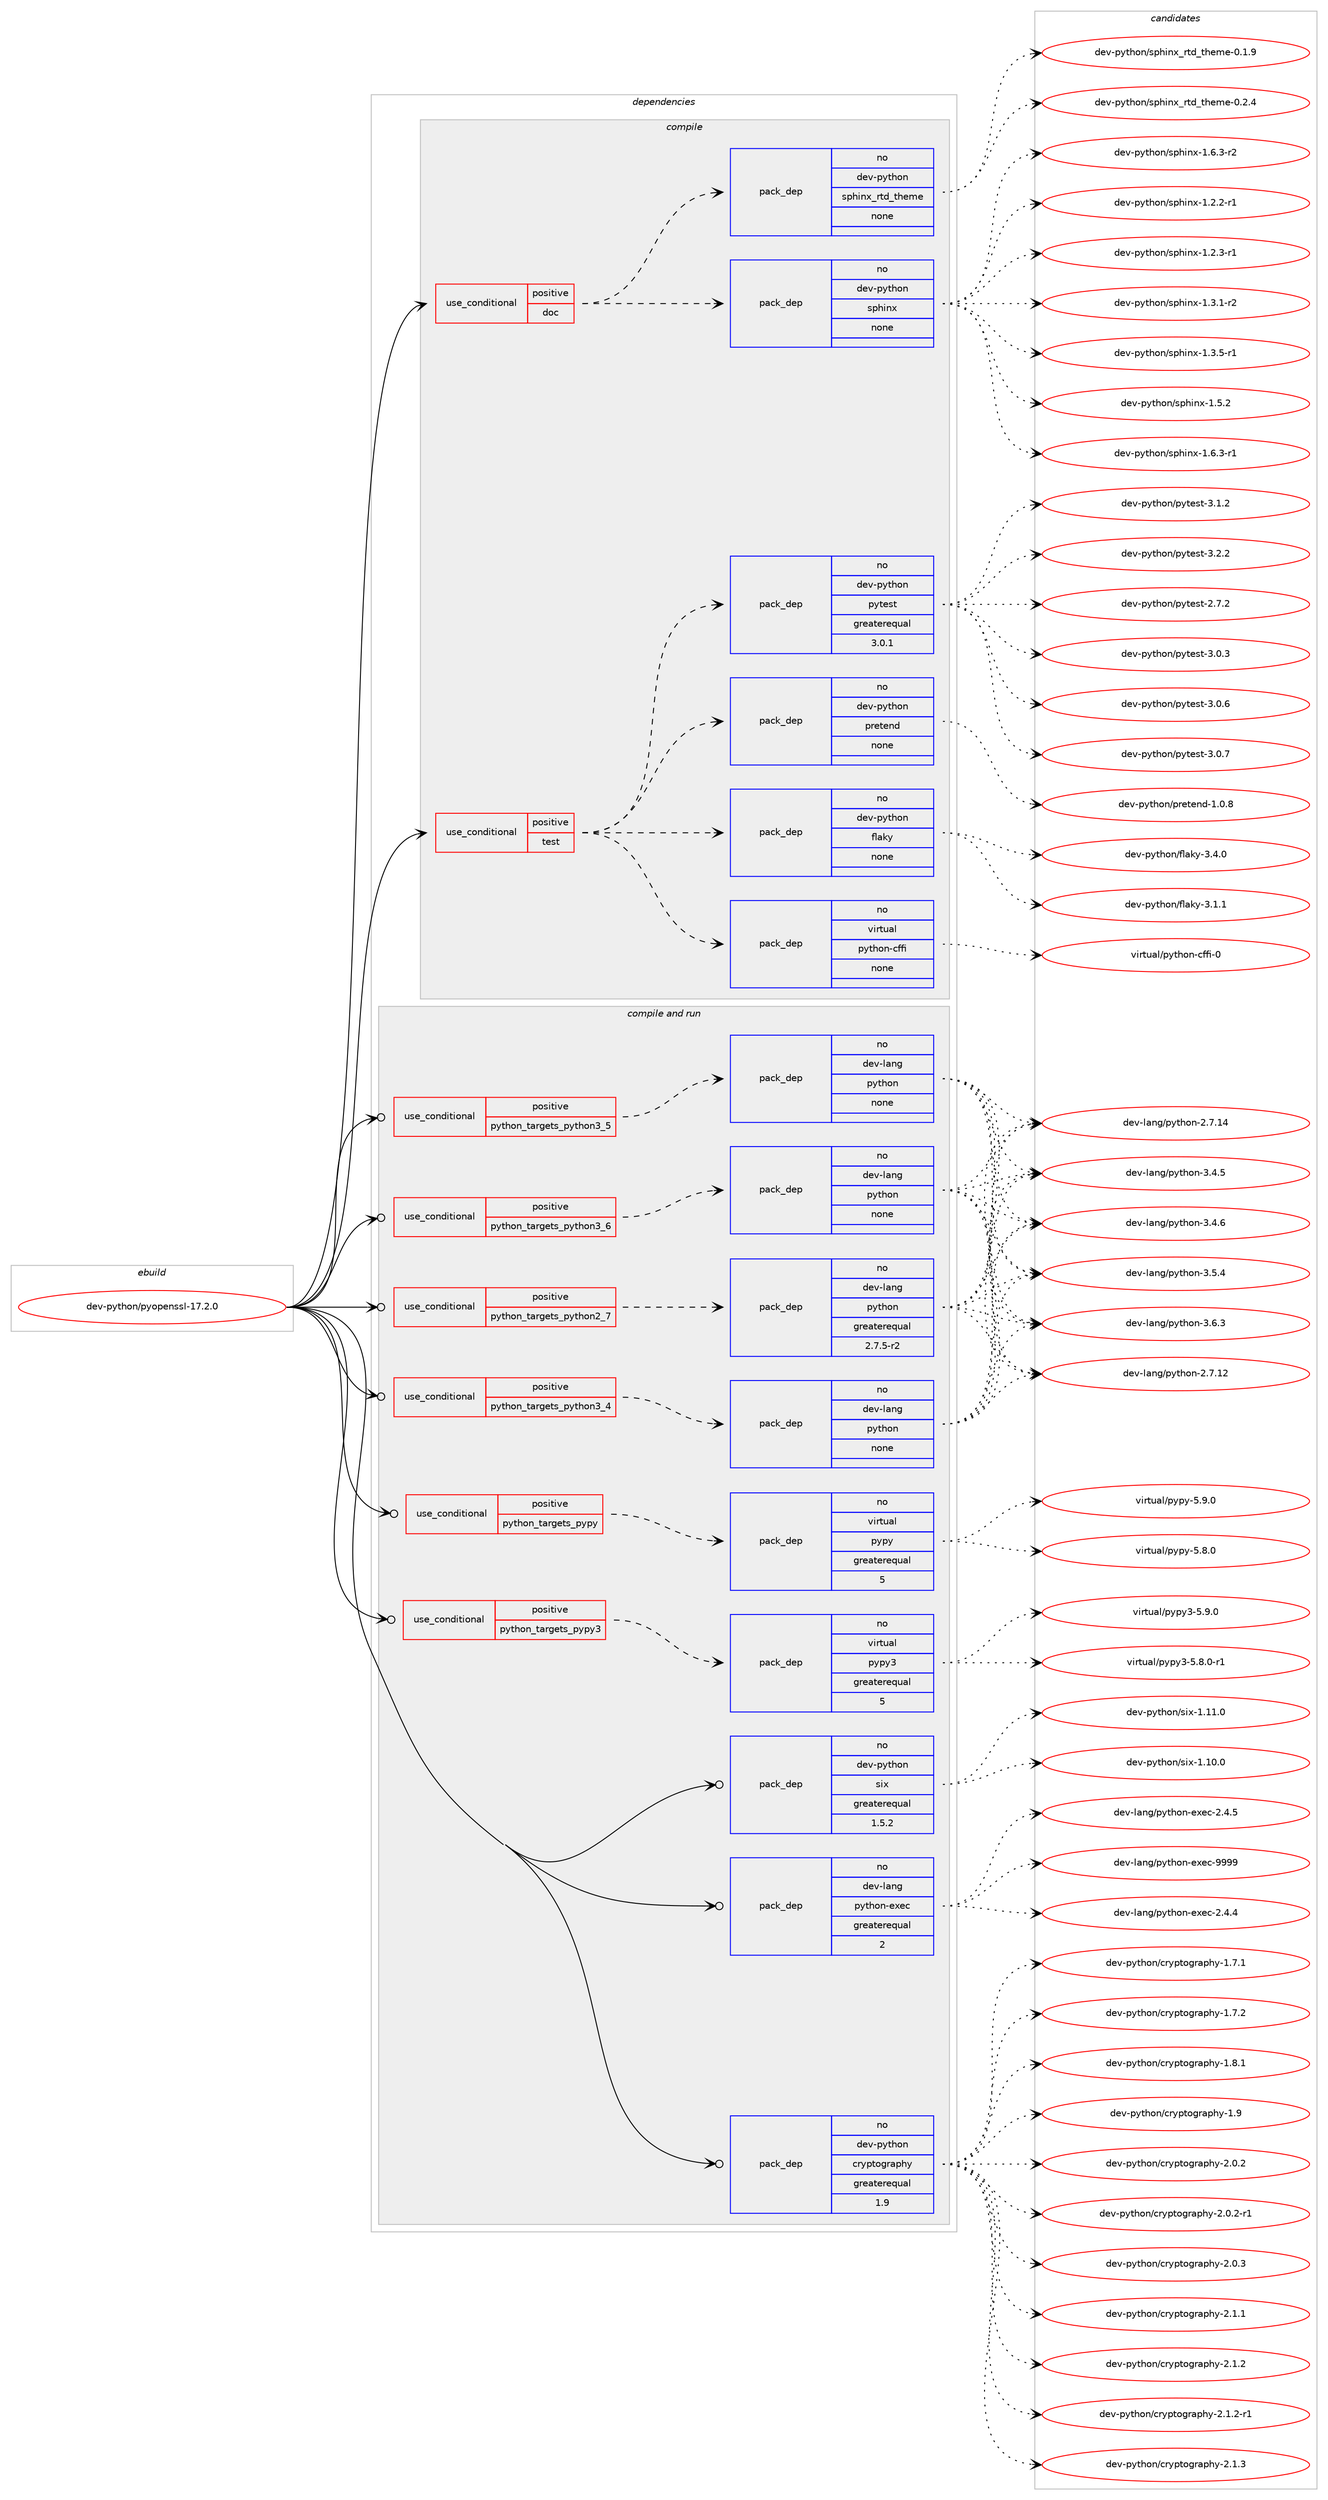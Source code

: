 digraph prolog {

# *************
# Graph options
# *************

newrank=true;
concentrate=true;
compound=true;
graph [rankdir=LR,fontname=Helvetica,fontsize=10,ranksep=1.5];#, ranksep=2.5, nodesep=0.2];
edge  [arrowhead=vee];
node  [fontname=Helvetica,fontsize=10];

# **********
# The ebuild
# **********

subgraph cluster_leftcol {
color=gray;
rank=same;
label=<<i>ebuild</i>>;
id [label="dev-python/pyopenssl-17.2.0", color=red, width=4, href="../dev-python/pyopenssl-17.2.0.svg"];
}

# ****************
# The dependencies
# ****************

subgraph cluster_midcol {
color=gray;
label=<<i>dependencies</i>>;
subgraph cluster_compile {
fillcolor="#eeeeee";
style=filled;
label=<<i>compile</i>>;
subgraph cond38979 {
dependency178044 [label=<<TABLE BORDER="0" CELLBORDER="1" CELLSPACING="0" CELLPADDING="4"><TR><TD ROWSPAN="3" CELLPADDING="10">use_conditional</TD></TR><TR><TD>positive</TD></TR><TR><TD>doc</TD></TR></TABLE>>, shape=none, color=red];
subgraph pack135146 {
dependency178045 [label=<<TABLE BORDER="0" CELLBORDER="1" CELLSPACING="0" CELLPADDING="4" WIDTH="220"><TR><TD ROWSPAN="6" CELLPADDING="30">pack_dep</TD></TR><TR><TD WIDTH="110">no</TD></TR><TR><TD>dev-python</TD></TR><TR><TD>sphinx</TD></TR><TR><TD>none</TD></TR><TR><TD></TD></TR></TABLE>>, shape=none, color=blue];
}
dependency178044:e -> dependency178045:w [weight=20,style="dashed",arrowhead="vee"];
subgraph pack135147 {
dependency178046 [label=<<TABLE BORDER="0" CELLBORDER="1" CELLSPACING="0" CELLPADDING="4" WIDTH="220"><TR><TD ROWSPAN="6" CELLPADDING="30">pack_dep</TD></TR><TR><TD WIDTH="110">no</TD></TR><TR><TD>dev-python</TD></TR><TR><TD>sphinx_rtd_theme</TD></TR><TR><TD>none</TD></TR><TR><TD></TD></TR></TABLE>>, shape=none, color=blue];
}
dependency178044:e -> dependency178046:w [weight=20,style="dashed",arrowhead="vee"];
}
id:e -> dependency178044:w [weight=20,style="solid",arrowhead="vee"];
subgraph cond38980 {
dependency178047 [label=<<TABLE BORDER="0" CELLBORDER="1" CELLSPACING="0" CELLPADDING="4"><TR><TD ROWSPAN="3" CELLPADDING="10">use_conditional</TD></TR><TR><TD>positive</TD></TR><TR><TD>test</TD></TR></TABLE>>, shape=none, color=red];
subgraph pack135148 {
dependency178048 [label=<<TABLE BORDER="0" CELLBORDER="1" CELLSPACING="0" CELLPADDING="4" WIDTH="220"><TR><TD ROWSPAN="6" CELLPADDING="30">pack_dep</TD></TR><TR><TD WIDTH="110">no</TD></TR><TR><TD>virtual</TD></TR><TR><TD>python-cffi</TD></TR><TR><TD>none</TD></TR><TR><TD></TD></TR></TABLE>>, shape=none, color=blue];
}
dependency178047:e -> dependency178048:w [weight=20,style="dashed",arrowhead="vee"];
subgraph pack135149 {
dependency178049 [label=<<TABLE BORDER="0" CELLBORDER="1" CELLSPACING="0" CELLPADDING="4" WIDTH="220"><TR><TD ROWSPAN="6" CELLPADDING="30">pack_dep</TD></TR><TR><TD WIDTH="110">no</TD></TR><TR><TD>dev-python</TD></TR><TR><TD>flaky</TD></TR><TR><TD>none</TD></TR><TR><TD></TD></TR></TABLE>>, shape=none, color=blue];
}
dependency178047:e -> dependency178049:w [weight=20,style="dashed",arrowhead="vee"];
subgraph pack135150 {
dependency178050 [label=<<TABLE BORDER="0" CELLBORDER="1" CELLSPACING="0" CELLPADDING="4" WIDTH="220"><TR><TD ROWSPAN="6" CELLPADDING="30">pack_dep</TD></TR><TR><TD WIDTH="110">no</TD></TR><TR><TD>dev-python</TD></TR><TR><TD>pretend</TD></TR><TR><TD>none</TD></TR><TR><TD></TD></TR></TABLE>>, shape=none, color=blue];
}
dependency178047:e -> dependency178050:w [weight=20,style="dashed",arrowhead="vee"];
subgraph pack135151 {
dependency178051 [label=<<TABLE BORDER="0" CELLBORDER="1" CELLSPACING="0" CELLPADDING="4" WIDTH="220"><TR><TD ROWSPAN="6" CELLPADDING="30">pack_dep</TD></TR><TR><TD WIDTH="110">no</TD></TR><TR><TD>dev-python</TD></TR><TR><TD>pytest</TD></TR><TR><TD>greaterequal</TD></TR><TR><TD>3.0.1</TD></TR></TABLE>>, shape=none, color=blue];
}
dependency178047:e -> dependency178051:w [weight=20,style="dashed",arrowhead="vee"];
}
id:e -> dependency178047:w [weight=20,style="solid",arrowhead="vee"];
}
subgraph cluster_compileandrun {
fillcolor="#eeeeee";
style=filled;
label=<<i>compile and run</i>>;
subgraph cond38981 {
dependency178052 [label=<<TABLE BORDER="0" CELLBORDER="1" CELLSPACING="0" CELLPADDING="4"><TR><TD ROWSPAN="3" CELLPADDING="10">use_conditional</TD></TR><TR><TD>positive</TD></TR><TR><TD>python_targets_pypy</TD></TR></TABLE>>, shape=none, color=red];
subgraph pack135152 {
dependency178053 [label=<<TABLE BORDER="0" CELLBORDER="1" CELLSPACING="0" CELLPADDING="4" WIDTH="220"><TR><TD ROWSPAN="6" CELLPADDING="30">pack_dep</TD></TR><TR><TD WIDTH="110">no</TD></TR><TR><TD>virtual</TD></TR><TR><TD>pypy</TD></TR><TR><TD>greaterequal</TD></TR><TR><TD>5</TD></TR></TABLE>>, shape=none, color=blue];
}
dependency178052:e -> dependency178053:w [weight=20,style="dashed",arrowhead="vee"];
}
id:e -> dependency178052:w [weight=20,style="solid",arrowhead="odotvee"];
subgraph cond38982 {
dependency178054 [label=<<TABLE BORDER="0" CELLBORDER="1" CELLSPACING="0" CELLPADDING="4"><TR><TD ROWSPAN="3" CELLPADDING="10">use_conditional</TD></TR><TR><TD>positive</TD></TR><TR><TD>python_targets_pypy3</TD></TR></TABLE>>, shape=none, color=red];
subgraph pack135153 {
dependency178055 [label=<<TABLE BORDER="0" CELLBORDER="1" CELLSPACING="0" CELLPADDING="4" WIDTH="220"><TR><TD ROWSPAN="6" CELLPADDING="30">pack_dep</TD></TR><TR><TD WIDTH="110">no</TD></TR><TR><TD>virtual</TD></TR><TR><TD>pypy3</TD></TR><TR><TD>greaterequal</TD></TR><TR><TD>5</TD></TR></TABLE>>, shape=none, color=blue];
}
dependency178054:e -> dependency178055:w [weight=20,style="dashed",arrowhead="vee"];
}
id:e -> dependency178054:w [weight=20,style="solid",arrowhead="odotvee"];
subgraph cond38983 {
dependency178056 [label=<<TABLE BORDER="0" CELLBORDER="1" CELLSPACING="0" CELLPADDING="4"><TR><TD ROWSPAN="3" CELLPADDING="10">use_conditional</TD></TR><TR><TD>positive</TD></TR><TR><TD>python_targets_python2_7</TD></TR></TABLE>>, shape=none, color=red];
subgraph pack135154 {
dependency178057 [label=<<TABLE BORDER="0" CELLBORDER="1" CELLSPACING="0" CELLPADDING="4" WIDTH="220"><TR><TD ROWSPAN="6" CELLPADDING="30">pack_dep</TD></TR><TR><TD WIDTH="110">no</TD></TR><TR><TD>dev-lang</TD></TR><TR><TD>python</TD></TR><TR><TD>greaterequal</TD></TR><TR><TD>2.7.5-r2</TD></TR></TABLE>>, shape=none, color=blue];
}
dependency178056:e -> dependency178057:w [weight=20,style="dashed",arrowhead="vee"];
}
id:e -> dependency178056:w [weight=20,style="solid",arrowhead="odotvee"];
subgraph cond38984 {
dependency178058 [label=<<TABLE BORDER="0" CELLBORDER="1" CELLSPACING="0" CELLPADDING="4"><TR><TD ROWSPAN="3" CELLPADDING="10">use_conditional</TD></TR><TR><TD>positive</TD></TR><TR><TD>python_targets_python3_4</TD></TR></TABLE>>, shape=none, color=red];
subgraph pack135155 {
dependency178059 [label=<<TABLE BORDER="0" CELLBORDER="1" CELLSPACING="0" CELLPADDING="4" WIDTH="220"><TR><TD ROWSPAN="6" CELLPADDING="30">pack_dep</TD></TR><TR><TD WIDTH="110">no</TD></TR><TR><TD>dev-lang</TD></TR><TR><TD>python</TD></TR><TR><TD>none</TD></TR><TR><TD></TD></TR></TABLE>>, shape=none, color=blue];
}
dependency178058:e -> dependency178059:w [weight=20,style="dashed",arrowhead="vee"];
}
id:e -> dependency178058:w [weight=20,style="solid",arrowhead="odotvee"];
subgraph cond38985 {
dependency178060 [label=<<TABLE BORDER="0" CELLBORDER="1" CELLSPACING="0" CELLPADDING="4"><TR><TD ROWSPAN="3" CELLPADDING="10">use_conditional</TD></TR><TR><TD>positive</TD></TR><TR><TD>python_targets_python3_5</TD></TR></TABLE>>, shape=none, color=red];
subgraph pack135156 {
dependency178061 [label=<<TABLE BORDER="0" CELLBORDER="1" CELLSPACING="0" CELLPADDING="4" WIDTH="220"><TR><TD ROWSPAN="6" CELLPADDING="30">pack_dep</TD></TR><TR><TD WIDTH="110">no</TD></TR><TR><TD>dev-lang</TD></TR><TR><TD>python</TD></TR><TR><TD>none</TD></TR><TR><TD></TD></TR></TABLE>>, shape=none, color=blue];
}
dependency178060:e -> dependency178061:w [weight=20,style="dashed",arrowhead="vee"];
}
id:e -> dependency178060:w [weight=20,style="solid",arrowhead="odotvee"];
subgraph cond38986 {
dependency178062 [label=<<TABLE BORDER="0" CELLBORDER="1" CELLSPACING="0" CELLPADDING="4"><TR><TD ROWSPAN="3" CELLPADDING="10">use_conditional</TD></TR><TR><TD>positive</TD></TR><TR><TD>python_targets_python3_6</TD></TR></TABLE>>, shape=none, color=red];
subgraph pack135157 {
dependency178063 [label=<<TABLE BORDER="0" CELLBORDER="1" CELLSPACING="0" CELLPADDING="4" WIDTH="220"><TR><TD ROWSPAN="6" CELLPADDING="30">pack_dep</TD></TR><TR><TD WIDTH="110">no</TD></TR><TR><TD>dev-lang</TD></TR><TR><TD>python</TD></TR><TR><TD>none</TD></TR><TR><TD></TD></TR></TABLE>>, shape=none, color=blue];
}
dependency178062:e -> dependency178063:w [weight=20,style="dashed",arrowhead="vee"];
}
id:e -> dependency178062:w [weight=20,style="solid",arrowhead="odotvee"];
subgraph pack135158 {
dependency178064 [label=<<TABLE BORDER="0" CELLBORDER="1" CELLSPACING="0" CELLPADDING="4" WIDTH="220"><TR><TD ROWSPAN="6" CELLPADDING="30">pack_dep</TD></TR><TR><TD WIDTH="110">no</TD></TR><TR><TD>dev-lang</TD></TR><TR><TD>python-exec</TD></TR><TR><TD>greaterequal</TD></TR><TR><TD>2</TD></TR></TABLE>>, shape=none, color=blue];
}
id:e -> dependency178064:w [weight=20,style="solid",arrowhead="odotvee"];
subgraph pack135159 {
dependency178065 [label=<<TABLE BORDER="0" CELLBORDER="1" CELLSPACING="0" CELLPADDING="4" WIDTH="220"><TR><TD ROWSPAN="6" CELLPADDING="30">pack_dep</TD></TR><TR><TD WIDTH="110">no</TD></TR><TR><TD>dev-python</TD></TR><TR><TD>cryptography</TD></TR><TR><TD>greaterequal</TD></TR><TR><TD>1.9</TD></TR></TABLE>>, shape=none, color=blue];
}
id:e -> dependency178065:w [weight=20,style="solid",arrowhead="odotvee"];
subgraph pack135160 {
dependency178066 [label=<<TABLE BORDER="0" CELLBORDER="1" CELLSPACING="0" CELLPADDING="4" WIDTH="220"><TR><TD ROWSPAN="6" CELLPADDING="30">pack_dep</TD></TR><TR><TD WIDTH="110">no</TD></TR><TR><TD>dev-python</TD></TR><TR><TD>six</TD></TR><TR><TD>greaterequal</TD></TR><TR><TD>1.5.2</TD></TR></TABLE>>, shape=none, color=blue];
}
id:e -> dependency178066:w [weight=20,style="solid",arrowhead="odotvee"];
}
subgraph cluster_run {
fillcolor="#eeeeee";
style=filled;
label=<<i>run</i>>;
}
}

# **************
# The candidates
# **************

subgraph cluster_choices {
rank=same;
color=gray;
label=<<i>candidates</i>>;

subgraph choice135146 {
color=black;
nodesep=1;
choice10010111845112121116104111110471151121041051101204549465046504511449 [label="dev-python/sphinx-1.2.2-r1", color=red, width=4,href="../dev-python/sphinx-1.2.2-r1.svg"];
choice10010111845112121116104111110471151121041051101204549465046514511449 [label="dev-python/sphinx-1.2.3-r1", color=red, width=4,href="../dev-python/sphinx-1.2.3-r1.svg"];
choice10010111845112121116104111110471151121041051101204549465146494511450 [label="dev-python/sphinx-1.3.1-r2", color=red, width=4,href="../dev-python/sphinx-1.3.1-r2.svg"];
choice10010111845112121116104111110471151121041051101204549465146534511449 [label="dev-python/sphinx-1.3.5-r1", color=red, width=4,href="../dev-python/sphinx-1.3.5-r1.svg"];
choice1001011184511212111610411111047115112104105110120454946534650 [label="dev-python/sphinx-1.5.2", color=red, width=4,href="../dev-python/sphinx-1.5.2.svg"];
choice10010111845112121116104111110471151121041051101204549465446514511449 [label="dev-python/sphinx-1.6.3-r1", color=red, width=4,href="../dev-python/sphinx-1.6.3-r1.svg"];
choice10010111845112121116104111110471151121041051101204549465446514511450 [label="dev-python/sphinx-1.6.3-r2", color=red, width=4,href="../dev-python/sphinx-1.6.3-r2.svg"];
dependency178045:e -> choice10010111845112121116104111110471151121041051101204549465046504511449:w [style=dotted,weight="100"];
dependency178045:e -> choice10010111845112121116104111110471151121041051101204549465046514511449:w [style=dotted,weight="100"];
dependency178045:e -> choice10010111845112121116104111110471151121041051101204549465146494511450:w [style=dotted,weight="100"];
dependency178045:e -> choice10010111845112121116104111110471151121041051101204549465146534511449:w [style=dotted,weight="100"];
dependency178045:e -> choice1001011184511212111610411111047115112104105110120454946534650:w [style=dotted,weight="100"];
dependency178045:e -> choice10010111845112121116104111110471151121041051101204549465446514511449:w [style=dotted,weight="100"];
dependency178045:e -> choice10010111845112121116104111110471151121041051101204549465446514511450:w [style=dotted,weight="100"];
}
subgraph choice135147 {
color=black;
nodesep=1;
choice10010111845112121116104111110471151121041051101209511411610095116104101109101454846494657 [label="dev-python/sphinx_rtd_theme-0.1.9", color=red, width=4,href="../dev-python/sphinx_rtd_theme-0.1.9.svg"];
choice10010111845112121116104111110471151121041051101209511411610095116104101109101454846504652 [label="dev-python/sphinx_rtd_theme-0.2.4", color=red, width=4,href="../dev-python/sphinx_rtd_theme-0.2.4.svg"];
dependency178046:e -> choice10010111845112121116104111110471151121041051101209511411610095116104101109101454846494657:w [style=dotted,weight="100"];
dependency178046:e -> choice10010111845112121116104111110471151121041051101209511411610095116104101109101454846504652:w [style=dotted,weight="100"];
}
subgraph choice135148 {
color=black;
nodesep=1;
choice118105114116117971084711212111610411111045991021021054548 [label="virtual/python-cffi-0", color=red, width=4,href="../virtual/python-cffi-0.svg"];
dependency178048:e -> choice118105114116117971084711212111610411111045991021021054548:w [style=dotted,weight="100"];
}
subgraph choice135149 {
color=black;
nodesep=1;
choice100101118451121211161041111104710210897107121455146494649 [label="dev-python/flaky-3.1.1", color=red, width=4,href="../dev-python/flaky-3.1.1.svg"];
choice100101118451121211161041111104710210897107121455146524648 [label="dev-python/flaky-3.4.0", color=red, width=4,href="../dev-python/flaky-3.4.0.svg"];
dependency178049:e -> choice100101118451121211161041111104710210897107121455146494649:w [style=dotted,weight="100"];
dependency178049:e -> choice100101118451121211161041111104710210897107121455146524648:w [style=dotted,weight="100"];
}
subgraph choice135150 {
color=black;
nodesep=1;
choice1001011184511212111610411111047112114101116101110100454946484656 [label="dev-python/pretend-1.0.8", color=red, width=4,href="../dev-python/pretend-1.0.8.svg"];
dependency178050:e -> choice1001011184511212111610411111047112114101116101110100454946484656:w [style=dotted,weight="100"];
}
subgraph choice135151 {
color=black;
nodesep=1;
choice1001011184511212111610411111047112121116101115116455046554650 [label="dev-python/pytest-2.7.2", color=red, width=4,href="../dev-python/pytest-2.7.2.svg"];
choice1001011184511212111610411111047112121116101115116455146484651 [label="dev-python/pytest-3.0.3", color=red, width=4,href="../dev-python/pytest-3.0.3.svg"];
choice1001011184511212111610411111047112121116101115116455146484654 [label="dev-python/pytest-3.0.6", color=red, width=4,href="../dev-python/pytest-3.0.6.svg"];
choice1001011184511212111610411111047112121116101115116455146484655 [label="dev-python/pytest-3.0.7", color=red, width=4,href="../dev-python/pytest-3.0.7.svg"];
choice1001011184511212111610411111047112121116101115116455146494650 [label="dev-python/pytest-3.1.2", color=red, width=4,href="../dev-python/pytest-3.1.2.svg"];
choice1001011184511212111610411111047112121116101115116455146504650 [label="dev-python/pytest-3.2.2", color=red, width=4,href="../dev-python/pytest-3.2.2.svg"];
dependency178051:e -> choice1001011184511212111610411111047112121116101115116455046554650:w [style=dotted,weight="100"];
dependency178051:e -> choice1001011184511212111610411111047112121116101115116455146484651:w [style=dotted,weight="100"];
dependency178051:e -> choice1001011184511212111610411111047112121116101115116455146484654:w [style=dotted,weight="100"];
dependency178051:e -> choice1001011184511212111610411111047112121116101115116455146484655:w [style=dotted,weight="100"];
dependency178051:e -> choice1001011184511212111610411111047112121116101115116455146494650:w [style=dotted,weight="100"];
dependency178051:e -> choice1001011184511212111610411111047112121116101115116455146504650:w [style=dotted,weight="100"];
}
subgraph choice135152 {
color=black;
nodesep=1;
choice1181051141161179710847112121112121455346564648 [label="virtual/pypy-5.8.0", color=red, width=4,href="../virtual/pypy-5.8.0.svg"];
choice1181051141161179710847112121112121455346574648 [label="virtual/pypy-5.9.0", color=red, width=4,href="../virtual/pypy-5.9.0.svg"];
dependency178053:e -> choice1181051141161179710847112121112121455346564648:w [style=dotted,weight="100"];
dependency178053:e -> choice1181051141161179710847112121112121455346574648:w [style=dotted,weight="100"];
}
subgraph choice135153 {
color=black;
nodesep=1;
choice1181051141161179710847112121112121514553465646484511449 [label="virtual/pypy3-5.8.0-r1", color=red, width=4,href="../virtual/pypy3-5.8.0-r1.svg"];
choice118105114116117971084711212111212151455346574648 [label="virtual/pypy3-5.9.0", color=red, width=4,href="../virtual/pypy3-5.9.0.svg"];
dependency178055:e -> choice1181051141161179710847112121112121514553465646484511449:w [style=dotted,weight="100"];
dependency178055:e -> choice118105114116117971084711212111212151455346574648:w [style=dotted,weight="100"];
}
subgraph choice135154 {
color=black;
nodesep=1;
choice10010111845108971101034711212111610411111045504655464950 [label="dev-lang/python-2.7.12", color=red, width=4,href="../dev-lang/python-2.7.12.svg"];
choice10010111845108971101034711212111610411111045504655464952 [label="dev-lang/python-2.7.14", color=red, width=4,href="../dev-lang/python-2.7.14.svg"];
choice100101118451089711010347112121116104111110455146524653 [label="dev-lang/python-3.4.5", color=red, width=4,href="../dev-lang/python-3.4.5.svg"];
choice100101118451089711010347112121116104111110455146524654 [label="dev-lang/python-3.4.6", color=red, width=4,href="../dev-lang/python-3.4.6.svg"];
choice100101118451089711010347112121116104111110455146534652 [label="dev-lang/python-3.5.4", color=red, width=4,href="../dev-lang/python-3.5.4.svg"];
choice100101118451089711010347112121116104111110455146544651 [label="dev-lang/python-3.6.3", color=red, width=4,href="../dev-lang/python-3.6.3.svg"];
dependency178057:e -> choice10010111845108971101034711212111610411111045504655464950:w [style=dotted,weight="100"];
dependency178057:e -> choice10010111845108971101034711212111610411111045504655464952:w [style=dotted,weight="100"];
dependency178057:e -> choice100101118451089711010347112121116104111110455146524653:w [style=dotted,weight="100"];
dependency178057:e -> choice100101118451089711010347112121116104111110455146524654:w [style=dotted,weight="100"];
dependency178057:e -> choice100101118451089711010347112121116104111110455146534652:w [style=dotted,weight="100"];
dependency178057:e -> choice100101118451089711010347112121116104111110455146544651:w [style=dotted,weight="100"];
}
subgraph choice135155 {
color=black;
nodesep=1;
choice10010111845108971101034711212111610411111045504655464950 [label="dev-lang/python-2.7.12", color=red, width=4,href="../dev-lang/python-2.7.12.svg"];
choice10010111845108971101034711212111610411111045504655464952 [label="dev-lang/python-2.7.14", color=red, width=4,href="../dev-lang/python-2.7.14.svg"];
choice100101118451089711010347112121116104111110455146524653 [label="dev-lang/python-3.4.5", color=red, width=4,href="../dev-lang/python-3.4.5.svg"];
choice100101118451089711010347112121116104111110455146524654 [label="dev-lang/python-3.4.6", color=red, width=4,href="../dev-lang/python-3.4.6.svg"];
choice100101118451089711010347112121116104111110455146534652 [label="dev-lang/python-3.5.4", color=red, width=4,href="../dev-lang/python-3.5.4.svg"];
choice100101118451089711010347112121116104111110455146544651 [label="dev-lang/python-3.6.3", color=red, width=4,href="../dev-lang/python-3.6.3.svg"];
dependency178059:e -> choice10010111845108971101034711212111610411111045504655464950:w [style=dotted,weight="100"];
dependency178059:e -> choice10010111845108971101034711212111610411111045504655464952:w [style=dotted,weight="100"];
dependency178059:e -> choice100101118451089711010347112121116104111110455146524653:w [style=dotted,weight="100"];
dependency178059:e -> choice100101118451089711010347112121116104111110455146524654:w [style=dotted,weight="100"];
dependency178059:e -> choice100101118451089711010347112121116104111110455146534652:w [style=dotted,weight="100"];
dependency178059:e -> choice100101118451089711010347112121116104111110455146544651:w [style=dotted,weight="100"];
}
subgraph choice135156 {
color=black;
nodesep=1;
choice10010111845108971101034711212111610411111045504655464950 [label="dev-lang/python-2.7.12", color=red, width=4,href="../dev-lang/python-2.7.12.svg"];
choice10010111845108971101034711212111610411111045504655464952 [label="dev-lang/python-2.7.14", color=red, width=4,href="../dev-lang/python-2.7.14.svg"];
choice100101118451089711010347112121116104111110455146524653 [label="dev-lang/python-3.4.5", color=red, width=4,href="../dev-lang/python-3.4.5.svg"];
choice100101118451089711010347112121116104111110455146524654 [label="dev-lang/python-3.4.6", color=red, width=4,href="../dev-lang/python-3.4.6.svg"];
choice100101118451089711010347112121116104111110455146534652 [label="dev-lang/python-3.5.4", color=red, width=4,href="../dev-lang/python-3.5.4.svg"];
choice100101118451089711010347112121116104111110455146544651 [label="dev-lang/python-3.6.3", color=red, width=4,href="../dev-lang/python-3.6.3.svg"];
dependency178061:e -> choice10010111845108971101034711212111610411111045504655464950:w [style=dotted,weight="100"];
dependency178061:e -> choice10010111845108971101034711212111610411111045504655464952:w [style=dotted,weight="100"];
dependency178061:e -> choice100101118451089711010347112121116104111110455146524653:w [style=dotted,weight="100"];
dependency178061:e -> choice100101118451089711010347112121116104111110455146524654:w [style=dotted,weight="100"];
dependency178061:e -> choice100101118451089711010347112121116104111110455146534652:w [style=dotted,weight="100"];
dependency178061:e -> choice100101118451089711010347112121116104111110455146544651:w [style=dotted,weight="100"];
}
subgraph choice135157 {
color=black;
nodesep=1;
choice10010111845108971101034711212111610411111045504655464950 [label="dev-lang/python-2.7.12", color=red, width=4,href="../dev-lang/python-2.7.12.svg"];
choice10010111845108971101034711212111610411111045504655464952 [label="dev-lang/python-2.7.14", color=red, width=4,href="../dev-lang/python-2.7.14.svg"];
choice100101118451089711010347112121116104111110455146524653 [label="dev-lang/python-3.4.5", color=red, width=4,href="../dev-lang/python-3.4.5.svg"];
choice100101118451089711010347112121116104111110455146524654 [label="dev-lang/python-3.4.6", color=red, width=4,href="../dev-lang/python-3.4.6.svg"];
choice100101118451089711010347112121116104111110455146534652 [label="dev-lang/python-3.5.4", color=red, width=4,href="../dev-lang/python-3.5.4.svg"];
choice100101118451089711010347112121116104111110455146544651 [label="dev-lang/python-3.6.3", color=red, width=4,href="../dev-lang/python-3.6.3.svg"];
dependency178063:e -> choice10010111845108971101034711212111610411111045504655464950:w [style=dotted,weight="100"];
dependency178063:e -> choice10010111845108971101034711212111610411111045504655464952:w [style=dotted,weight="100"];
dependency178063:e -> choice100101118451089711010347112121116104111110455146524653:w [style=dotted,weight="100"];
dependency178063:e -> choice100101118451089711010347112121116104111110455146524654:w [style=dotted,weight="100"];
dependency178063:e -> choice100101118451089711010347112121116104111110455146534652:w [style=dotted,weight="100"];
dependency178063:e -> choice100101118451089711010347112121116104111110455146544651:w [style=dotted,weight="100"];
}
subgraph choice135158 {
color=black;
nodesep=1;
choice1001011184510897110103471121211161041111104510112010199455046524652 [label="dev-lang/python-exec-2.4.4", color=red, width=4,href="../dev-lang/python-exec-2.4.4.svg"];
choice1001011184510897110103471121211161041111104510112010199455046524653 [label="dev-lang/python-exec-2.4.5", color=red, width=4,href="../dev-lang/python-exec-2.4.5.svg"];
choice10010111845108971101034711212111610411111045101120101994557575757 [label="dev-lang/python-exec-9999", color=red, width=4,href="../dev-lang/python-exec-9999.svg"];
dependency178064:e -> choice1001011184510897110103471121211161041111104510112010199455046524652:w [style=dotted,weight="100"];
dependency178064:e -> choice1001011184510897110103471121211161041111104510112010199455046524653:w [style=dotted,weight="100"];
dependency178064:e -> choice10010111845108971101034711212111610411111045101120101994557575757:w [style=dotted,weight="100"];
}
subgraph choice135159 {
color=black;
nodesep=1;
choice10010111845112121116104111110479911412111211611110311497112104121454946554649 [label="dev-python/cryptography-1.7.1", color=red, width=4,href="../dev-python/cryptography-1.7.1.svg"];
choice10010111845112121116104111110479911412111211611110311497112104121454946554650 [label="dev-python/cryptography-1.7.2", color=red, width=4,href="../dev-python/cryptography-1.7.2.svg"];
choice10010111845112121116104111110479911412111211611110311497112104121454946564649 [label="dev-python/cryptography-1.8.1", color=red, width=4,href="../dev-python/cryptography-1.8.1.svg"];
choice1001011184511212111610411111047991141211121161111031149711210412145494657 [label="dev-python/cryptography-1.9", color=red, width=4,href="../dev-python/cryptography-1.9.svg"];
choice10010111845112121116104111110479911412111211611110311497112104121455046484650 [label="dev-python/cryptography-2.0.2", color=red, width=4,href="../dev-python/cryptography-2.0.2.svg"];
choice100101118451121211161041111104799114121112116111103114971121041214550464846504511449 [label="dev-python/cryptography-2.0.2-r1", color=red, width=4,href="../dev-python/cryptography-2.0.2-r1.svg"];
choice10010111845112121116104111110479911412111211611110311497112104121455046484651 [label="dev-python/cryptography-2.0.3", color=red, width=4,href="../dev-python/cryptography-2.0.3.svg"];
choice10010111845112121116104111110479911412111211611110311497112104121455046494649 [label="dev-python/cryptography-2.1.1", color=red, width=4,href="../dev-python/cryptography-2.1.1.svg"];
choice10010111845112121116104111110479911412111211611110311497112104121455046494650 [label="dev-python/cryptography-2.1.2", color=red, width=4,href="../dev-python/cryptography-2.1.2.svg"];
choice100101118451121211161041111104799114121112116111103114971121041214550464946504511449 [label="dev-python/cryptography-2.1.2-r1", color=red, width=4,href="../dev-python/cryptography-2.1.2-r1.svg"];
choice10010111845112121116104111110479911412111211611110311497112104121455046494651 [label="dev-python/cryptography-2.1.3", color=red, width=4,href="../dev-python/cryptography-2.1.3.svg"];
dependency178065:e -> choice10010111845112121116104111110479911412111211611110311497112104121454946554649:w [style=dotted,weight="100"];
dependency178065:e -> choice10010111845112121116104111110479911412111211611110311497112104121454946554650:w [style=dotted,weight="100"];
dependency178065:e -> choice10010111845112121116104111110479911412111211611110311497112104121454946564649:w [style=dotted,weight="100"];
dependency178065:e -> choice1001011184511212111610411111047991141211121161111031149711210412145494657:w [style=dotted,weight="100"];
dependency178065:e -> choice10010111845112121116104111110479911412111211611110311497112104121455046484650:w [style=dotted,weight="100"];
dependency178065:e -> choice100101118451121211161041111104799114121112116111103114971121041214550464846504511449:w [style=dotted,weight="100"];
dependency178065:e -> choice10010111845112121116104111110479911412111211611110311497112104121455046484651:w [style=dotted,weight="100"];
dependency178065:e -> choice10010111845112121116104111110479911412111211611110311497112104121455046494649:w [style=dotted,weight="100"];
dependency178065:e -> choice10010111845112121116104111110479911412111211611110311497112104121455046494650:w [style=dotted,weight="100"];
dependency178065:e -> choice100101118451121211161041111104799114121112116111103114971121041214550464946504511449:w [style=dotted,weight="100"];
dependency178065:e -> choice10010111845112121116104111110479911412111211611110311497112104121455046494651:w [style=dotted,weight="100"];
}
subgraph choice135160 {
color=black;
nodesep=1;
choice100101118451121211161041111104711510512045494649484648 [label="dev-python/six-1.10.0", color=red, width=4,href="../dev-python/six-1.10.0.svg"];
choice100101118451121211161041111104711510512045494649494648 [label="dev-python/six-1.11.0", color=red, width=4,href="../dev-python/six-1.11.0.svg"];
dependency178066:e -> choice100101118451121211161041111104711510512045494649484648:w [style=dotted,weight="100"];
dependency178066:e -> choice100101118451121211161041111104711510512045494649494648:w [style=dotted,weight="100"];
}
}

}
